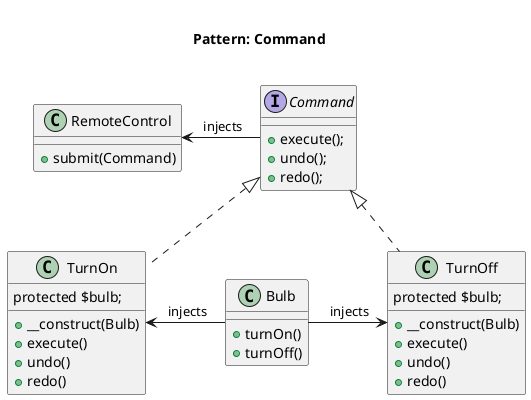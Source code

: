 @startuml
    Title <size:20>\nPattern: Command\n

    interface Command {
        + execute();
        + undo();
        + redo();
    }

    class Bulb {
        + turnOn()
        + turnOff()
    }

    class TurnOn implements Command {
        protected $bulb;
        + __construct(Bulb)
        + execute()
        + undo()
        + redo()
    }

    class TurnOff implements Command {
        protected $bulb;
        + __construct(Bulb)
        + execute()
        + undo()
        + redo()
    }

    class RemoteControl {
        + submit(Command)
    }

    Bulb -left-> TurnOn: " injects"
    Bulb -right-> TurnOff: " injects"
    Command -left-> RemoteControl: " injects"
@enduml